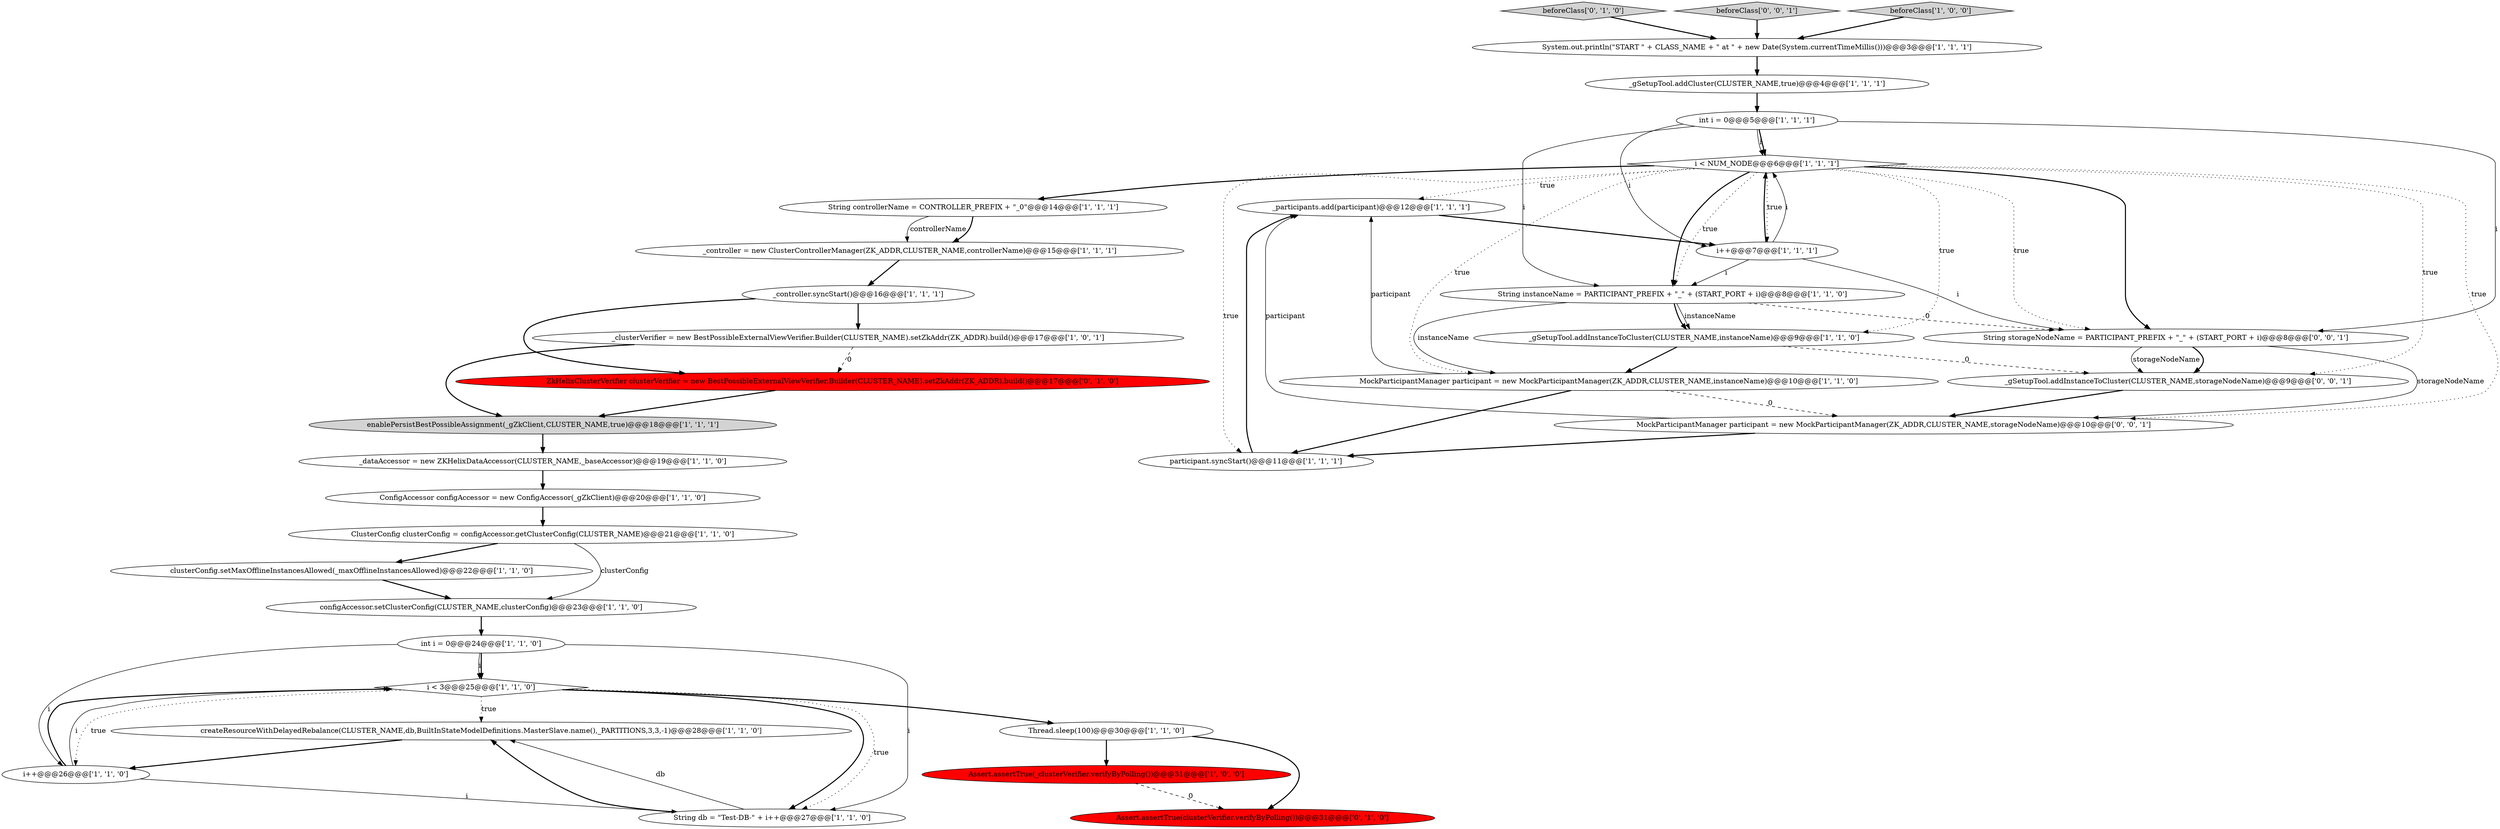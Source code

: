 digraph {
8 [style = filled, label = "i < 3@@@25@@@['1', '1', '0']", fillcolor = white, shape = diamond image = "AAA0AAABBB1BBB"];
21 [style = filled, label = "_gSetupTool.addCluster(CLUSTER_NAME,true)@@@4@@@['1', '1', '1']", fillcolor = white, shape = ellipse image = "AAA0AAABBB1BBB"];
13 [style = filled, label = "clusterConfig.setMaxOfflineInstancesAllowed(_maxOfflineInstancesAllowed)@@@22@@@['1', '1', '0']", fillcolor = white, shape = ellipse image = "AAA0AAABBB1BBB"];
23 [style = filled, label = "_participants.add(participant)@@@12@@@['1', '1', '1']", fillcolor = white, shape = ellipse image = "AAA0AAABBB1BBB"];
20 [style = filled, label = "int i = 0@@@5@@@['1', '1', '1']", fillcolor = white, shape = ellipse image = "AAA0AAABBB1BBB"];
19 [style = filled, label = "_gSetupTool.addInstanceToCluster(CLUSTER_NAME,instanceName)@@@9@@@['1', '1', '0']", fillcolor = white, shape = ellipse image = "AAA0AAABBB1BBB"];
27 [style = filled, label = "ConfigAccessor configAccessor = new ConfigAccessor(_gZkClient)@@@20@@@['1', '1', '0']", fillcolor = white, shape = ellipse image = "AAA0AAABBB1BBB"];
1 [style = filled, label = "participant.syncStart()@@@11@@@['1', '1', '1']", fillcolor = white, shape = ellipse image = "AAA0AAABBB1BBB"];
12 [style = filled, label = "_controller.syncStart()@@@16@@@['1', '1', '1']", fillcolor = white, shape = ellipse image = "AAA0AAABBB1BBB"];
33 [style = filled, label = "_gSetupTool.addInstanceToCluster(CLUSTER_NAME,storageNodeName)@@@9@@@['0', '0', '1']", fillcolor = white, shape = ellipse image = "AAA0AAABBB3BBB"];
28 [style = filled, label = "ZkHelixClusterVerifier clusterVerifier = new BestPossibleExternalViewVerifier.Builder(CLUSTER_NAME).setZkAddr(ZK_ADDR).build()@@@17@@@['0', '1', '0']", fillcolor = red, shape = ellipse image = "AAA1AAABBB2BBB"];
17 [style = filled, label = "createResourceWithDelayedRebalance(CLUSTER_NAME,db,BuiltInStateModelDefinitions.MasterSlave.name(),_PARTITIONS,3,3,-1)@@@28@@@['1', '1', '0']", fillcolor = white, shape = ellipse image = "AAA0AAABBB1BBB"];
30 [style = filled, label = "beforeClass['0', '1', '0']", fillcolor = lightgray, shape = diamond image = "AAA0AAABBB2BBB"];
3 [style = filled, label = "Thread.sleep(100)@@@30@@@['1', '1', '0']", fillcolor = white, shape = ellipse image = "AAA0AAABBB1BBB"];
0 [style = filled, label = "System.out.println(\"START \" + CLASS_NAME + \" at \" + new Date(System.currentTimeMillis()))@@@3@@@['1', '1', '1']", fillcolor = white, shape = ellipse image = "AAA0AAABBB1BBB"];
16 [style = filled, label = "configAccessor.setClusterConfig(CLUSTER_NAME,clusterConfig)@@@23@@@['1', '1', '0']", fillcolor = white, shape = ellipse image = "AAA0AAABBB1BBB"];
2 [style = filled, label = "Assert.assertTrue(_clusterVerifier.verifyByPolling())@@@31@@@['1', '0', '0']", fillcolor = red, shape = ellipse image = "AAA1AAABBB1BBB"];
24 [style = filled, label = "ClusterConfig clusterConfig = configAccessor.getClusterConfig(CLUSTER_NAME)@@@21@@@['1', '1', '0']", fillcolor = white, shape = ellipse image = "AAA0AAABBB1BBB"];
5 [style = filled, label = "String db = \"Test-DB-\" + i++@@@27@@@['1', '1', '0']", fillcolor = white, shape = ellipse image = "AAA0AAABBB1BBB"];
32 [style = filled, label = "String storageNodeName = PARTICIPANT_PREFIX + \"_\" + (START_PORT + i)@@@8@@@['0', '0', '1']", fillcolor = white, shape = ellipse image = "AAA0AAABBB3BBB"];
6 [style = filled, label = "_dataAccessor = new ZKHelixDataAccessor(CLUSTER_NAME,_baseAccessor)@@@19@@@['1', '1', '0']", fillcolor = white, shape = ellipse image = "AAA0AAABBB1BBB"];
26 [style = filled, label = "String controllerName = CONTROLLER_PREFIX + \"_0\"@@@14@@@['1', '1', '1']", fillcolor = white, shape = ellipse image = "AAA0AAABBB1BBB"];
31 [style = filled, label = "MockParticipantManager participant = new MockParticipantManager(ZK_ADDR,CLUSTER_NAME,storageNodeName)@@@10@@@['0', '0', '1']", fillcolor = white, shape = ellipse image = "AAA0AAABBB3BBB"];
34 [style = filled, label = "beforeClass['0', '0', '1']", fillcolor = lightgray, shape = diamond image = "AAA0AAABBB3BBB"];
7 [style = filled, label = "i < NUM_NODE@@@6@@@['1', '1', '1']", fillcolor = white, shape = diamond image = "AAA0AAABBB1BBB"];
10 [style = filled, label = "String instanceName = PARTICIPANT_PREFIX + \"_\" + (START_PORT + i)@@@8@@@['1', '1', '0']", fillcolor = white, shape = ellipse image = "AAA0AAABBB1BBB"];
29 [style = filled, label = "Assert.assertTrue(clusterVerifier.verifyByPolling())@@@31@@@['0', '1', '0']", fillcolor = red, shape = ellipse image = "AAA1AAABBB2BBB"];
15 [style = filled, label = "_controller = new ClusterControllerManager(ZK_ADDR,CLUSTER_NAME,controllerName)@@@15@@@['1', '1', '1']", fillcolor = white, shape = ellipse image = "AAA0AAABBB1BBB"];
14 [style = filled, label = "MockParticipantManager participant = new MockParticipantManager(ZK_ADDR,CLUSTER_NAME,instanceName)@@@10@@@['1', '1', '0']", fillcolor = white, shape = ellipse image = "AAA0AAABBB1BBB"];
25 [style = filled, label = "i++@@@26@@@['1', '1', '0']", fillcolor = white, shape = ellipse image = "AAA0AAABBB1BBB"];
18 [style = filled, label = "i++@@@7@@@['1', '1', '1']", fillcolor = white, shape = ellipse image = "AAA0AAABBB1BBB"];
4 [style = filled, label = "int i = 0@@@24@@@['1', '1', '0']", fillcolor = white, shape = ellipse image = "AAA0AAABBB1BBB"];
9 [style = filled, label = "beforeClass['1', '0', '0']", fillcolor = lightgray, shape = diamond image = "AAA0AAABBB1BBB"];
22 [style = filled, label = "enablePersistBestPossibleAssignment(_gZkClient,CLUSTER_NAME,true)@@@18@@@['1', '1', '1']", fillcolor = lightgray, shape = ellipse image = "AAA0AAABBB1BBB"];
11 [style = filled, label = "_clusterVerifier = new BestPossibleExternalViewVerifier.Builder(CLUSTER_NAME).setZkAddr(ZK_ADDR).build()@@@17@@@['1', '0', '1']", fillcolor = white, shape = ellipse image = "AAA0AAABBB1BBB"];
26->15 [style = solid, label="controllerName"];
17->25 [style = bold, label=""];
20->32 [style = solid, label="i"];
7->32 [style = bold, label=""];
18->7 [style = solid, label="i"];
8->25 [style = dotted, label="true"];
14->31 [style = dashed, label="0"];
20->7 [style = solid, label="i"];
7->10 [style = dotted, label="true"];
9->0 [style = bold, label=""];
12->28 [style = bold, label=""];
10->19 [style = solid, label="instanceName"];
18->32 [style = solid, label="i"];
7->10 [style = bold, label=""];
18->10 [style = solid, label="i"];
7->19 [style = dotted, label="true"];
20->10 [style = solid, label="i"];
10->19 [style = bold, label=""];
25->5 [style = solid, label="i"];
7->33 [style = dotted, label="true"];
8->3 [style = bold, label=""];
12->11 [style = bold, label=""];
8->17 [style = dotted, label="true"];
7->31 [style = dotted, label="true"];
0->21 [style = bold, label=""];
31->1 [style = bold, label=""];
4->5 [style = solid, label="i"];
5->17 [style = bold, label=""];
4->25 [style = solid, label="i"];
13->16 [style = bold, label=""];
32->33 [style = bold, label=""];
34->0 [style = bold, label=""];
1->23 [style = bold, label=""];
14->1 [style = bold, label=""];
4->8 [style = solid, label="i"];
10->14 [style = solid, label="instanceName"];
7->26 [style = bold, label=""];
20->18 [style = solid, label="i"];
5->17 [style = solid, label="db"];
11->28 [style = dashed, label="0"];
6->27 [style = bold, label=""];
21->20 [style = bold, label=""];
19->14 [style = bold, label=""];
7->23 [style = dotted, label="true"];
8->5 [style = bold, label=""];
3->2 [style = bold, label=""];
10->32 [style = dashed, label="0"];
8->5 [style = dotted, label="true"];
14->23 [style = solid, label="participant"];
24->16 [style = solid, label="clusterConfig"];
2->29 [style = dashed, label="0"];
26->15 [style = bold, label=""];
32->31 [style = solid, label="storageNodeName"];
11->22 [style = bold, label=""];
7->18 [style = dotted, label="true"];
33->31 [style = bold, label=""];
4->8 [style = bold, label=""];
27->24 [style = bold, label=""];
15->12 [style = bold, label=""];
25->8 [style = bold, label=""];
30->0 [style = bold, label=""];
32->33 [style = solid, label="storageNodeName"];
31->23 [style = solid, label="participant"];
20->7 [style = bold, label=""];
18->7 [style = bold, label=""];
16->4 [style = bold, label=""];
25->8 [style = solid, label="i"];
7->1 [style = dotted, label="true"];
19->33 [style = dashed, label="0"];
7->32 [style = dotted, label="true"];
23->18 [style = bold, label=""];
3->29 [style = bold, label=""];
28->22 [style = bold, label=""];
22->6 [style = bold, label=""];
24->13 [style = bold, label=""];
7->14 [style = dotted, label="true"];
}
